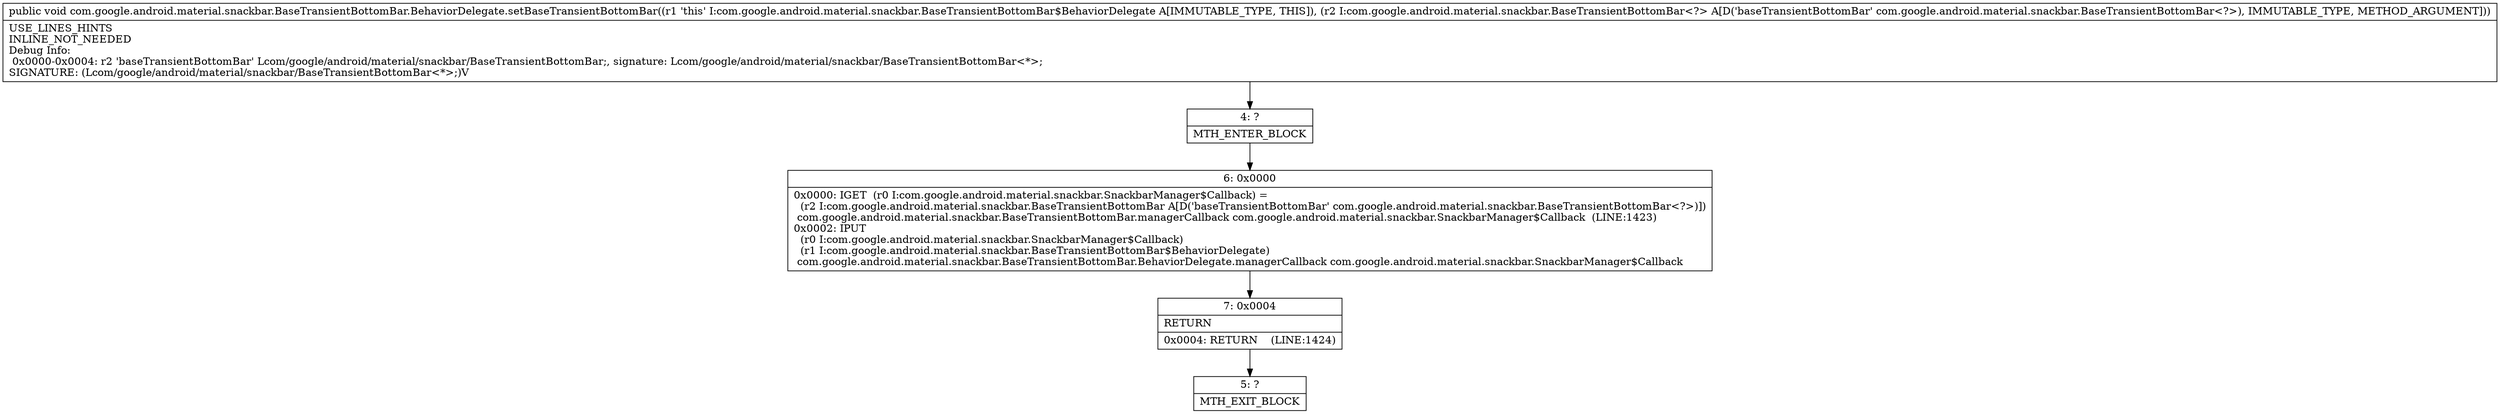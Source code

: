 digraph "CFG forcom.google.android.material.snackbar.BaseTransientBottomBar.BehaviorDelegate.setBaseTransientBottomBar(Lcom\/google\/android\/material\/snackbar\/BaseTransientBottomBar;)V" {
Node_4 [shape=record,label="{4\:\ ?|MTH_ENTER_BLOCK\l}"];
Node_6 [shape=record,label="{6\:\ 0x0000|0x0000: IGET  (r0 I:com.google.android.material.snackbar.SnackbarManager$Callback) = \l  (r2 I:com.google.android.material.snackbar.BaseTransientBottomBar A[D('baseTransientBottomBar' com.google.android.material.snackbar.BaseTransientBottomBar\<?\>)])\l com.google.android.material.snackbar.BaseTransientBottomBar.managerCallback com.google.android.material.snackbar.SnackbarManager$Callback  (LINE:1423)\l0x0002: IPUT  \l  (r0 I:com.google.android.material.snackbar.SnackbarManager$Callback)\l  (r1 I:com.google.android.material.snackbar.BaseTransientBottomBar$BehaviorDelegate)\l com.google.android.material.snackbar.BaseTransientBottomBar.BehaviorDelegate.managerCallback com.google.android.material.snackbar.SnackbarManager$Callback \l}"];
Node_7 [shape=record,label="{7\:\ 0x0004|RETURN\l|0x0004: RETURN    (LINE:1424)\l}"];
Node_5 [shape=record,label="{5\:\ ?|MTH_EXIT_BLOCK\l}"];
MethodNode[shape=record,label="{public void com.google.android.material.snackbar.BaseTransientBottomBar.BehaviorDelegate.setBaseTransientBottomBar((r1 'this' I:com.google.android.material.snackbar.BaseTransientBottomBar$BehaviorDelegate A[IMMUTABLE_TYPE, THIS]), (r2 I:com.google.android.material.snackbar.BaseTransientBottomBar\<?\> A[D('baseTransientBottomBar' com.google.android.material.snackbar.BaseTransientBottomBar\<?\>), IMMUTABLE_TYPE, METHOD_ARGUMENT]))  | USE_LINES_HINTS\lINLINE_NOT_NEEDED\lDebug Info:\l  0x0000\-0x0004: r2 'baseTransientBottomBar' Lcom\/google\/android\/material\/snackbar\/BaseTransientBottomBar;, signature: Lcom\/google\/android\/material\/snackbar\/BaseTransientBottomBar\<*\>;\lSIGNATURE: (Lcom\/google\/android\/material\/snackbar\/BaseTransientBottomBar\<*\>;)V\l}"];
MethodNode -> Node_4;Node_4 -> Node_6;
Node_6 -> Node_7;
Node_7 -> Node_5;
}

